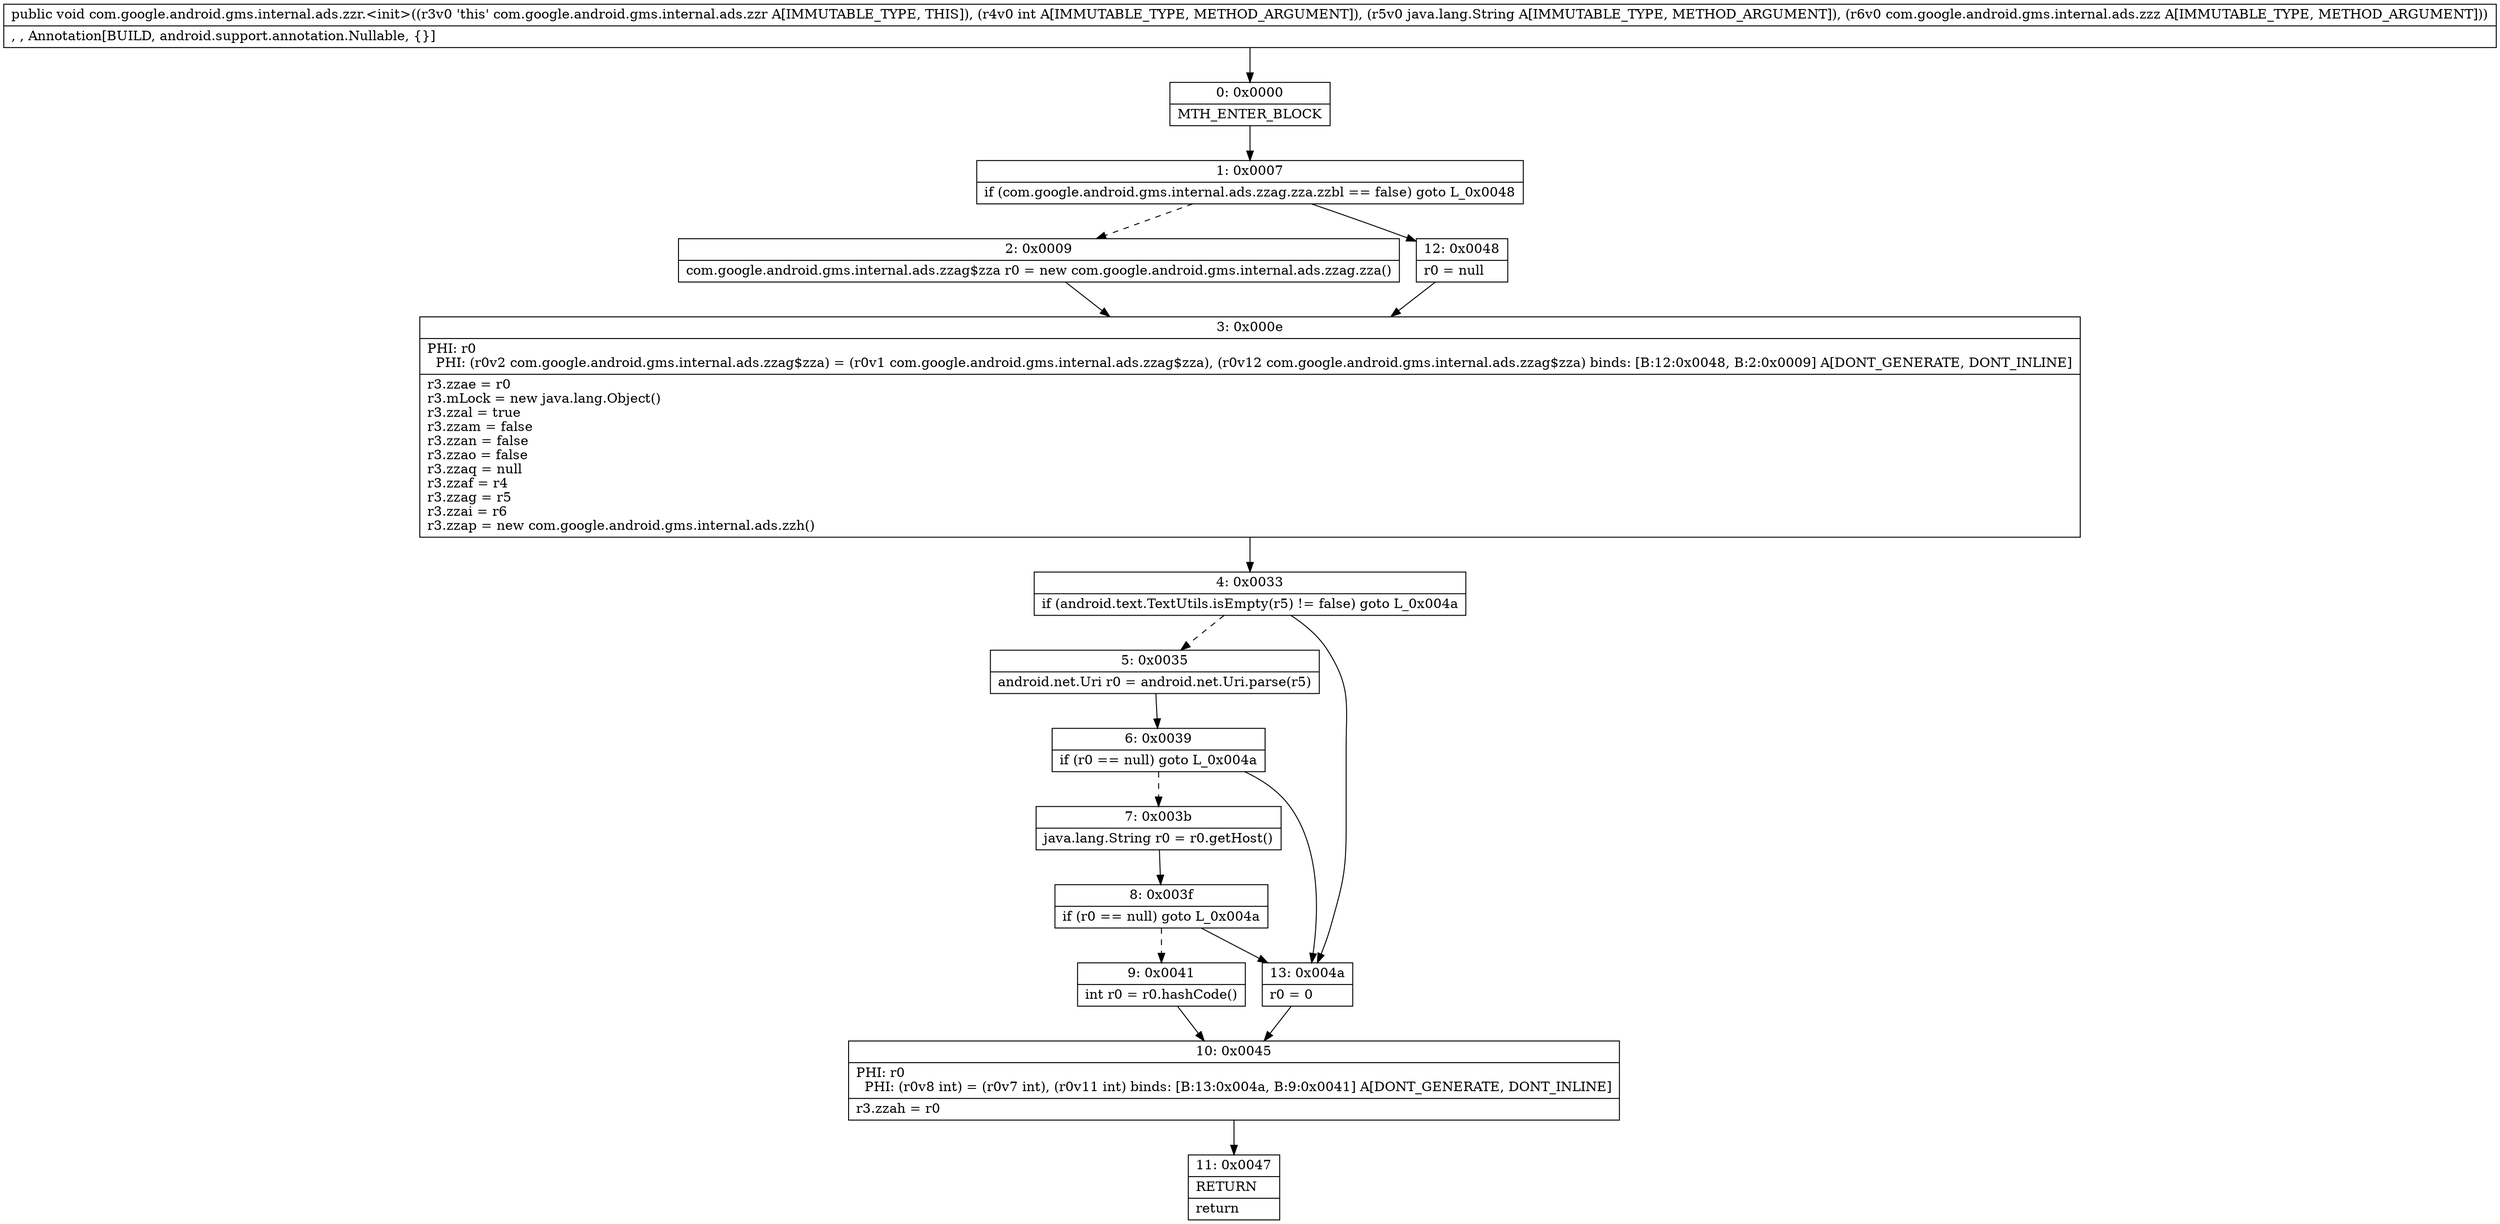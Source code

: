 digraph "CFG forcom.google.android.gms.internal.ads.zzr.\<init\>(ILjava\/lang\/String;Lcom\/google\/android\/gms\/internal\/ads\/zzz;)V" {
Node_0 [shape=record,label="{0\:\ 0x0000|MTH_ENTER_BLOCK\l}"];
Node_1 [shape=record,label="{1\:\ 0x0007|if (com.google.android.gms.internal.ads.zzag.zza.zzbl == false) goto L_0x0048\l}"];
Node_2 [shape=record,label="{2\:\ 0x0009|com.google.android.gms.internal.ads.zzag$zza r0 = new com.google.android.gms.internal.ads.zzag.zza()\l}"];
Node_3 [shape=record,label="{3\:\ 0x000e|PHI: r0 \l  PHI: (r0v2 com.google.android.gms.internal.ads.zzag$zza) = (r0v1 com.google.android.gms.internal.ads.zzag$zza), (r0v12 com.google.android.gms.internal.ads.zzag$zza) binds: [B:12:0x0048, B:2:0x0009] A[DONT_GENERATE, DONT_INLINE]\l|r3.zzae = r0\lr3.mLock = new java.lang.Object()\lr3.zzal = true\lr3.zzam = false\lr3.zzan = false\lr3.zzao = false\lr3.zzaq = null\lr3.zzaf = r4\lr3.zzag = r5\lr3.zzai = r6\lr3.zzap = new com.google.android.gms.internal.ads.zzh()\l}"];
Node_4 [shape=record,label="{4\:\ 0x0033|if (android.text.TextUtils.isEmpty(r5) != false) goto L_0x004a\l}"];
Node_5 [shape=record,label="{5\:\ 0x0035|android.net.Uri r0 = android.net.Uri.parse(r5)\l}"];
Node_6 [shape=record,label="{6\:\ 0x0039|if (r0 == null) goto L_0x004a\l}"];
Node_7 [shape=record,label="{7\:\ 0x003b|java.lang.String r0 = r0.getHost()\l}"];
Node_8 [shape=record,label="{8\:\ 0x003f|if (r0 == null) goto L_0x004a\l}"];
Node_9 [shape=record,label="{9\:\ 0x0041|int r0 = r0.hashCode()\l}"];
Node_10 [shape=record,label="{10\:\ 0x0045|PHI: r0 \l  PHI: (r0v8 int) = (r0v7 int), (r0v11 int) binds: [B:13:0x004a, B:9:0x0041] A[DONT_GENERATE, DONT_INLINE]\l|r3.zzah = r0\l}"];
Node_11 [shape=record,label="{11\:\ 0x0047|RETURN\l|return\l}"];
Node_12 [shape=record,label="{12\:\ 0x0048|r0 = null\l}"];
Node_13 [shape=record,label="{13\:\ 0x004a|r0 = 0\l}"];
MethodNode[shape=record,label="{public void com.google.android.gms.internal.ads.zzr.\<init\>((r3v0 'this' com.google.android.gms.internal.ads.zzr A[IMMUTABLE_TYPE, THIS]), (r4v0 int A[IMMUTABLE_TYPE, METHOD_ARGUMENT]), (r5v0 java.lang.String A[IMMUTABLE_TYPE, METHOD_ARGUMENT]), (r6v0 com.google.android.gms.internal.ads.zzz A[IMMUTABLE_TYPE, METHOD_ARGUMENT]))  | , , Annotation[BUILD, android.support.annotation.Nullable, \{\}]\l}"];
MethodNode -> Node_0;
Node_0 -> Node_1;
Node_1 -> Node_2[style=dashed];
Node_1 -> Node_12;
Node_2 -> Node_3;
Node_3 -> Node_4;
Node_4 -> Node_5[style=dashed];
Node_4 -> Node_13;
Node_5 -> Node_6;
Node_6 -> Node_7[style=dashed];
Node_6 -> Node_13;
Node_7 -> Node_8;
Node_8 -> Node_9[style=dashed];
Node_8 -> Node_13;
Node_9 -> Node_10;
Node_10 -> Node_11;
Node_12 -> Node_3;
Node_13 -> Node_10;
}

